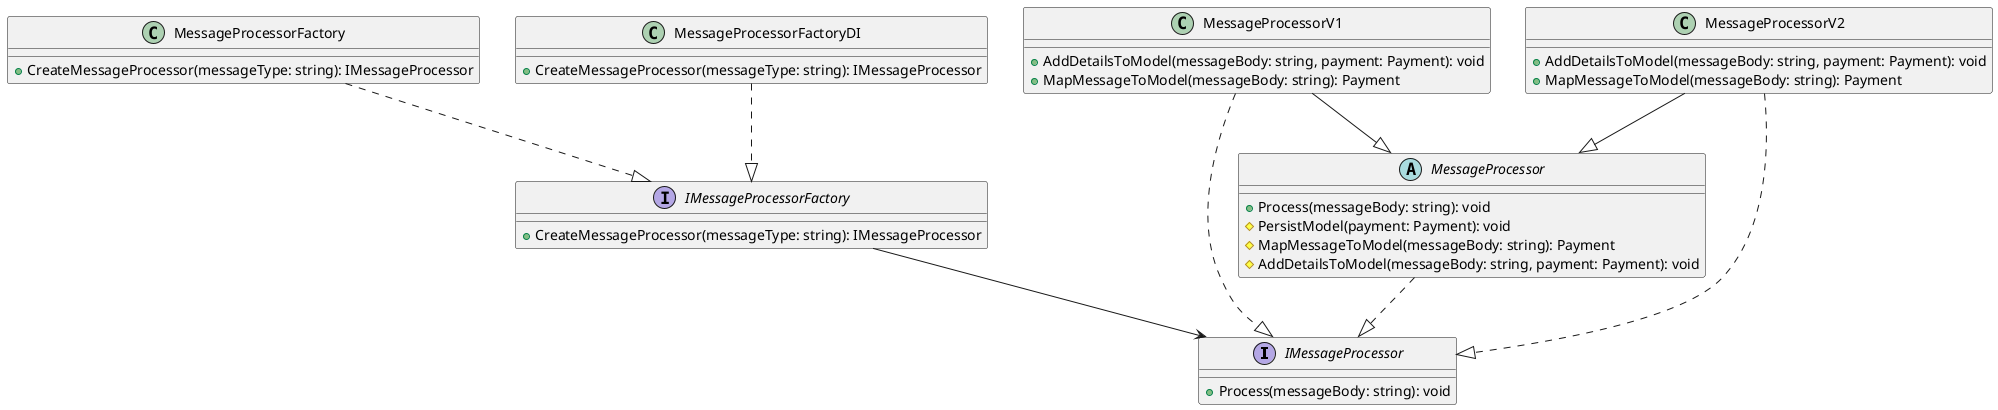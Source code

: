 
@startuml DesignPatterns_FactoryMethod

interface IMessageProcessor {
    +Process(messageBody: string): void
}

interface IMessageProcessorFactory {
    +CreateMessageProcessor(messageType: string): IMessageProcessor
}

abstract class MessageProcessor {
    +Process(messageBody: string): void
    #PersistModel(payment: Payment): void
    #MapMessageToModel(messageBody: string): Payment
    #AddDetailsToModel(messageBody: string, payment: Payment): void
}

class MessageProcessorV1 {
    +AddDetailsToModel(messageBody: string, payment: Payment): void
    +MapMessageToModel(messageBody: string): Payment
}

class MessageProcessorV2 {
    +AddDetailsToModel(messageBody: string, payment: Payment): void
    +MapMessageToModel(messageBody: string): Payment
}

class MessageProcessorFactory {
    +CreateMessageProcessor(messageType: string): IMessageProcessor
}

class MessageProcessorFactoryDI {
    +CreateMessageProcessor(messageType: string): IMessageProcessor
}

MessageProcessor ..|> IMessageProcessor
MessageProcessorV1 --|> MessageProcessor
MessageProcessorV2 --|> MessageProcessor
MessageProcessorV1 ..|> IMessageProcessor
MessageProcessorV2 ..|> IMessageProcessor
MessageProcessorFactory ..|> IMessageProcessorFactory
MessageProcessorFactoryDI ..|> IMessageProcessorFactory
IMessageProcessorFactory --> IMessageProcessor

@enduml
